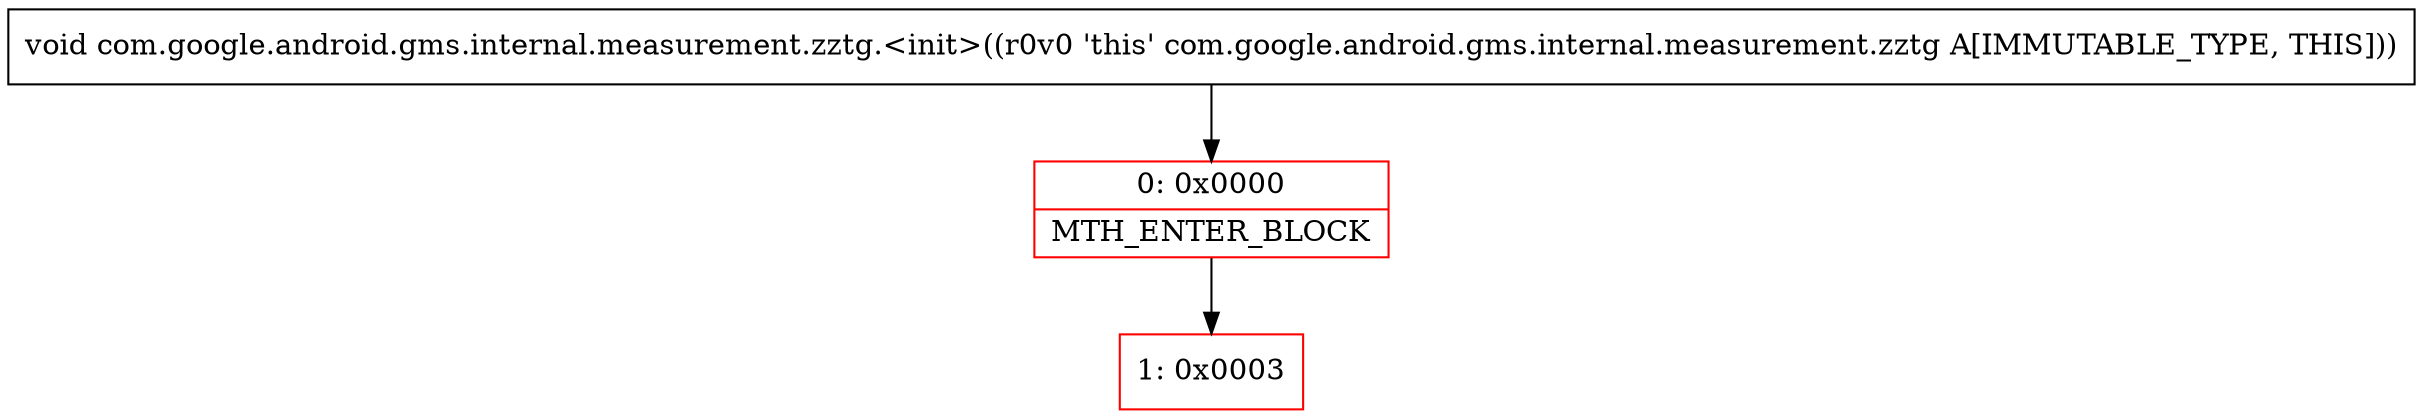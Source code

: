 digraph "CFG forcom.google.android.gms.internal.measurement.zztg.\<init\>()V" {
subgraph cluster_Region_1836459664 {
label = "R(0)";
node [shape=record,color=blue];
}
Node_0 [shape=record,color=red,label="{0\:\ 0x0000|MTH_ENTER_BLOCK\l}"];
Node_1 [shape=record,color=red,label="{1\:\ 0x0003}"];
MethodNode[shape=record,label="{void com.google.android.gms.internal.measurement.zztg.\<init\>((r0v0 'this' com.google.android.gms.internal.measurement.zztg A[IMMUTABLE_TYPE, THIS])) }"];
MethodNode -> Node_0;
Node_0 -> Node_1;
}

